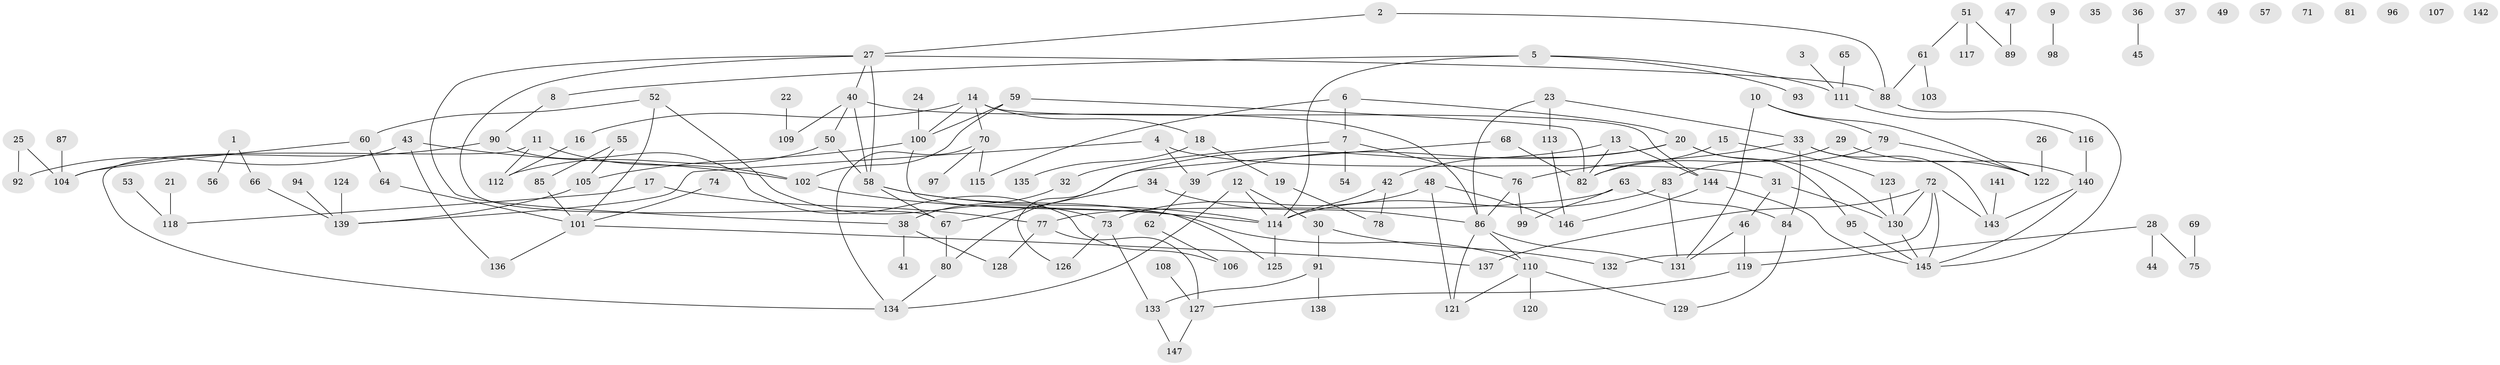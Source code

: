 // Generated by graph-tools (version 1.1) at 2025/39/03/09/25 04:39:02]
// undirected, 147 vertices, 188 edges
graph export_dot {
graph [start="1"]
  node [color=gray90,style=filled];
  1;
  2;
  3;
  4;
  5;
  6;
  7;
  8;
  9;
  10;
  11;
  12;
  13;
  14;
  15;
  16;
  17;
  18;
  19;
  20;
  21;
  22;
  23;
  24;
  25;
  26;
  27;
  28;
  29;
  30;
  31;
  32;
  33;
  34;
  35;
  36;
  37;
  38;
  39;
  40;
  41;
  42;
  43;
  44;
  45;
  46;
  47;
  48;
  49;
  50;
  51;
  52;
  53;
  54;
  55;
  56;
  57;
  58;
  59;
  60;
  61;
  62;
  63;
  64;
  65;
  66;
  67;
  68;
  69;
  70;
  71;
  72;
  73;
  74;
  75;
  76;
  77;
  78;
  79;
  80;
  81;
  82;
  83;
  84;
  85;
  86;
  87;
  88;
  89;
  90;
  91;
  92;
  93;
  94;
  95;
  96;
  97;
  98;
  99;
  100;
  101;
  102;
  103;
  104;
  105;
  106;
  107;
  108;
  109;
  110;
  111;
  112;
  113;
  114;
  115;
  116;
  117;
  118;
  119;
  120;
  121;
  122;
  123;
  124;
  125;
  126;
  127;
  128;
  129;
  130;
  131;
  132;
  133;
  134;
  135;
  136;
  137;
  138;
  139;
  140;
  141;
  142;
  143;
  144;
  145;
  146;
  147;
  1 -- 56;
  1 -- 66;
  2 -- 27;
  2 -- 88;
  3 -- 111;
  4 -- 31;
  4 -- 39;
  4 -- 139;
  5 -- 8;
  5 -- 93;
  5 -- 111;
  5 -- 114;
  6 -- 7;
  6 -- 20;
  6 -- 115;
  7 -- 32;
  7 -- 54;
  7 -- 76;
  8 -- 90;
  9 -- 98;
  10 -- 79;
  10 -- 122;
  10 -- 131;
  11 -- 102;
  11 -- 112;
  11 -- 134;
  12 -- 30;
  12 -- 114;
  12 -- 134;
  13 -- 80;
  13 -- 82;
  13 -- 144;
  14 -- 16;
  14 -- 18;
  14 -- 70;
  14 -- 100;
  14 -- 144;
  15 -- 82;
  15 -- 123;
  16 -- 112;
  17 -- 77;
  17 -- 118;
  18 -- 19;
  18 -- 135;
  19 -- 78;
  20 -- 39;
  20 -- 42;
  20 -- 95;
  20 -- 130;
  21 -- 118;
  22 -- 109;
  23 -- 33;
  23 -- 86;
  23 -- 113;
  24 -- 100;
  25 -- 92;
  25 -- 104;
  26 -- 122;
  27 -- 38;
  27 -- 40;
  27 -- 58;
  27 -- 67;
  27 -- 88;
  28 -- 44;
  28 -- 75;
  28 -- 119;
  29 -- 82;
  29 -- 140;
  30 -- 91;
  30 -- 132;
  31 -- 46;
  31 -- 130;
  32 -- 38;
  33 -- 76;
  33 -- 84;
  33 -- 122;
  33 -- 143;
  34 -- 67;
  34 -- 86;
  36 -- 45;
  38 -- 41;
  38 -- 128;
  39 -- 62;
  40 -- 50;
  40 -- 58;
  40 -- 86;
  40 -- 109;
  42 -- 78;
  42 -- 114;
  43 -- 92;
  43 -- 102;
  43 -- 136;
  46 -- 119;
  46 -- 131;
  47 -- 89;
  48 -- 73;
  48 -- 121;
  48 -- 146;
  50 -- 58;
  50 -- 112;
  51 -- 61;
  51 -- 89;
  51 -- 117;
  52 -- 60;
  52 -- 73;
  52 -- 101;
  53 -- 118;
  55 -- 85;
  55 -- 105;
  58 -- 67;
  58 -- 110;
  58 -- 114;
  59 -- 82;
  59 -- 100;
  59 -- 102;
  60 -- 64;
  60 -- 104;
  61 -- 88;
  61 -- 103;
  62 -- 106;
  63 -- 77;
  63 -- 84;
  63 -- 99;
  64 -- 101;
  65 -- 111;
  66 -- 139;
  67 -- 80;
  68 -- 82;
  68 -- 126;
  69 -- 75;
  70 -- 97;
  70 -- 115;
  70 -- 134;
  72 -- 130;
  72 -- 132;
  72 -- 137;
  72 -- 143;
  72 -- 145;
  73 -- 126;
  73 -- 133;
  74 -- 101;
  76 -- 86;
  76 -- 99;
  77 -- 127;
  77 -- 128;
  79 -- 83;
  79 -- 122;
  80 -- 134;
  83 -- 114;
  83 -- 131;
  84 -- 129;
  85 -- 101;
  86 -- 110;
  86 -- 121;
  86 -- 131;
  87 -- 104;
  88 -- 145;
  90 -- 104;
  90 -- 106;
  91 -- 133;
  91 -- 138;
  94 -- 139;
  95 -- 145;
  100 -- 105;
  100 -- 125;
  101 -- 136;
  101 -- 137;
  102 -- 114;
  105 -- 139;
  108 -- 127;
  110 -- 120;
  110 -- 121;
  110 -- 129;
  111 -- 116;
  113 -- 146;
  114 -- 125;
  116 -- 140;
  119 -- 127;
  123 -- 130;
  124 -- 139;
  127 -- 147;
  130 -- 145;
  133 -- 147;
  140 -- 143;
  140 -- 145;
  141 -- 143;
  144 -- 145;
  144 -- 146;
}
